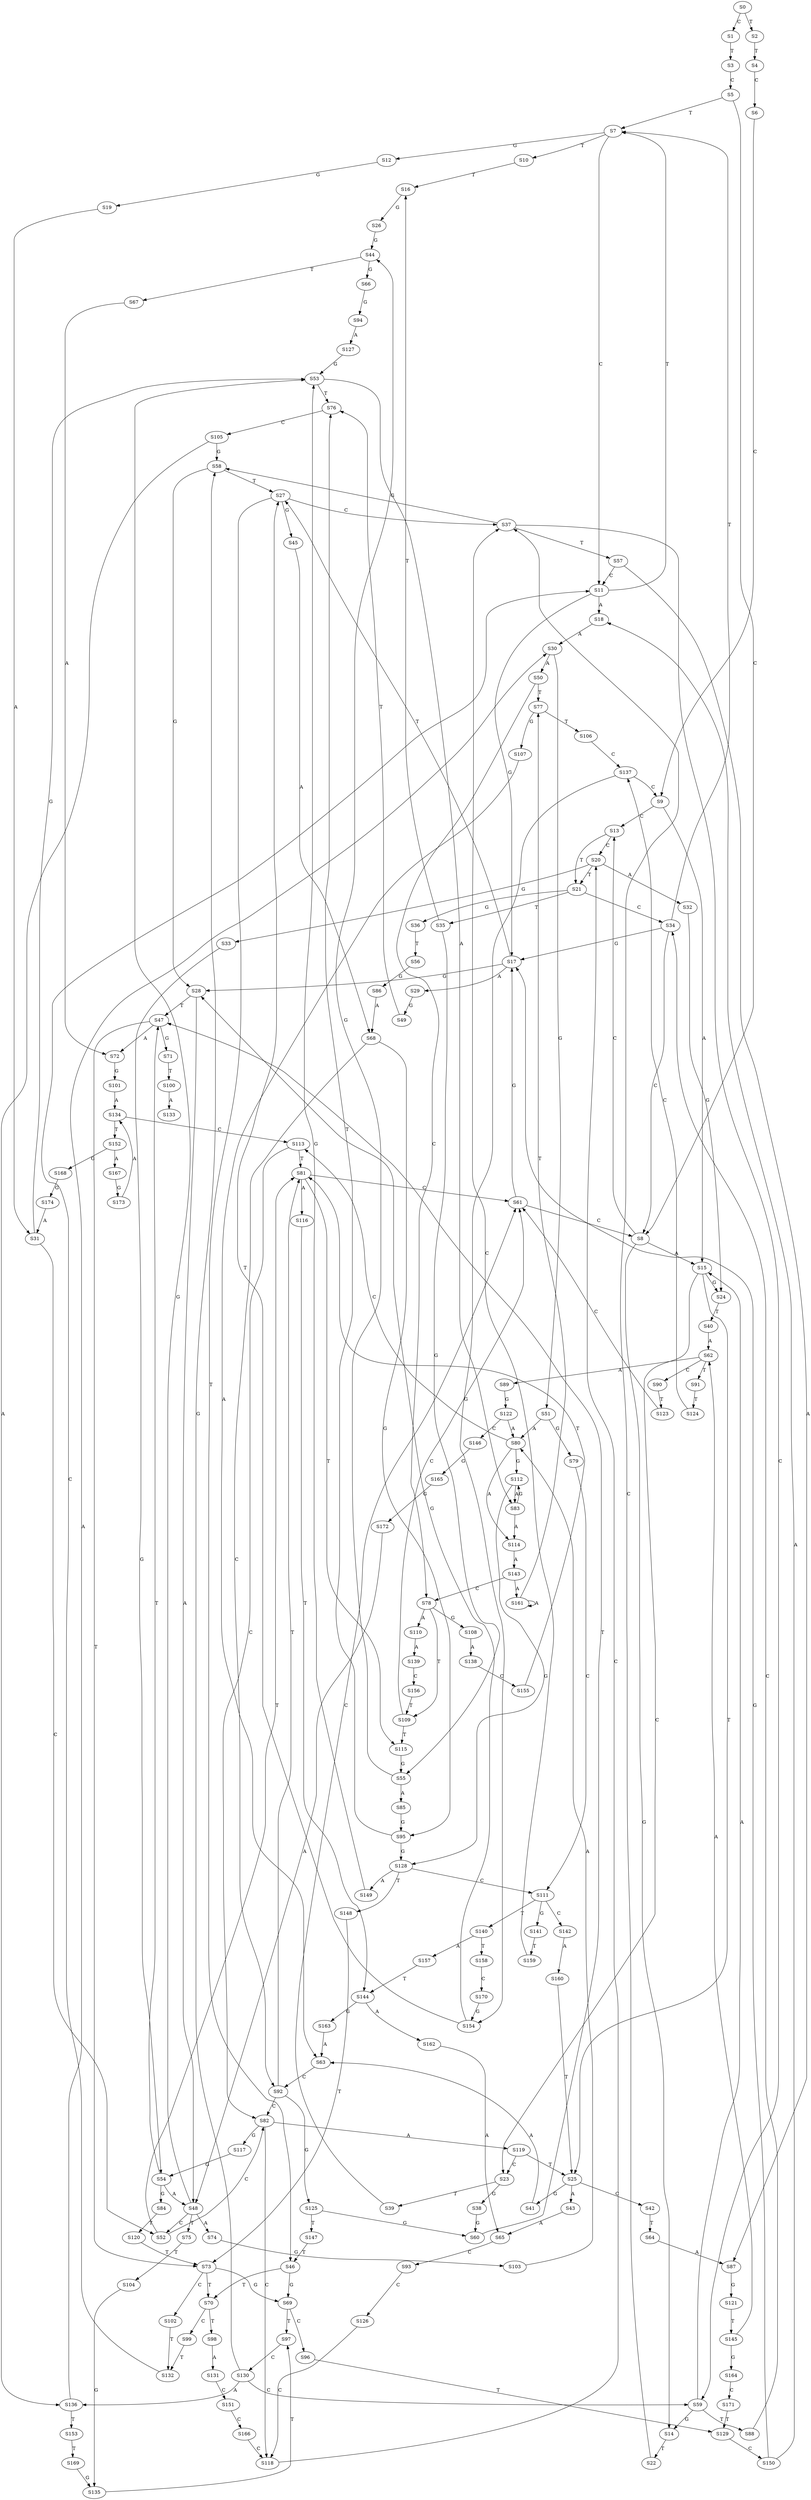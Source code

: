 strict digraph  {
	S0 -> S1 [ label = C ];
	S0 -> S2 [ label = T ];
	S1 -> S3 [ label = T ];
	S2 -> S4 [ label = T ];
	S3 -> S5 [ label = C ];
	S4 -> S6 [ label = C ];
	S5 -> S7 [ label = T ];
	S5 -> S8 [ label = C ];
	S6 -> S9 [ label = C ];
	S7 -> S10 [ label = T ];
	S7 -> S11 [ label = C ];
	S7 -> S12 [ label = G ];
	S8 -> S13 [ label = C ];
	S8 -> S14 [ label = G ];
	S8 -> S15 [ label = A ];
	S9 -> S15 [ label = A ];
	S9 -> S13 [ label = C ];
	S10 -> S16 [ label = T ];
	S11 -> S7 [ label = T ];
	S11 -> S17 [ label = G ];
	S11 -> S18 [ label = A ];
	S12 -> S19 [ label = G ];
	S13 -> S20 [ label = C ];
	S13 -> S21 [ label = T ];
	S14 -> S22 [ label = T ];
	S15 -> S23 [ label = C ];
	S15 -> S24 [ label = G ];
	S15 -> S25 [ label = T ];
	S16 -> S26 [ label = G ];
	S17 -> S27 [ label = T ];
	S17 -> S28 [ label = G ];
	S17 -> S29 [ label = A ];
	S18 -> S30 [ label = A ];
	S19 -> S31 [ label = A ];
	S20 -> S21 [ label = T ];
	S20 -> S32 [ label = A ];
	S20 -> S33 [ label = G ];
	S21 -> S34 [ label = C ];
	S21 -> S35 [ label = T ];
	S21 -> S36 [ label = G ];
	S22 -> S37 [ label = C ];
	S23 -> S38 [ label = G ];
	S23 -> S39 [ label = T ];
	S24 -> S40 [ label = T ];
	S25 -> S41 [ label = G ];
	S25 -> S42 [ label = C ];
	S25 -> S43 [ label = A ];
	S26 -> S44 [ label = G ];
	S27 -> S45 [ label = G ];
	S27 -> S37 [ label = C ];
	S27 -> S46 [ label = T ];
	S28 -> S47 [ label = T ];
	S28 -> S48 [ label = A ];
	S29 -> S49 [ label = G ];
	S30 -> S50 [ label = A ];
	S30 -> S51 [ label = G ];
	S31 -> S52 [ label = C ];
	S31 -> S53 [ label = G ];
	S32 -> S24 [ label = G ];
	S33 -> S54 [ label = G ];
	S34 -> S17 [ label = G ];
	S34 -> S8 [ label = C ];
	S34 -> S7 [ label = T ];
	S35 -> S55 [ label = G ];
	S35 -> S16 [ label = T ];
	S36 -> S56 [ label = T ];
	S37 -> S57 [ label = T ];
	S37 -> S58 [ label = G ];
	S37 -> S59 [ label = C ];
	S38 -> S60 [ label = G ];
	S39 -> S61 [ label = C ];
	S40 -> S62 [ label = A ];
	S41 -> S63 [ label = A ];
	S42 -> S64 [ label = T ];
	S43 -> S65 [ label = A ];
	S44 -> S66 [ label = G ];
	S44 -> S67 [ label = T ];
	S45 -> S68 [ label = A ];
	S46 -> S69 [ label = G ];
	S46 -> S70 [ label = T ];
	S47 -> S71 [ label = G ];
	S47 -> S72 [ label = A ];
	S47 -> S73 [ label = T ];
	S48 -> S74 [ label = A ];
	S48 -> S52 [ label = C ];
	S48 -> S75 [ label = T ];
	S48 -> S53 [ label = G ];
	S49 -> S76 [ label = T ];
	S50 -> S77 [ label = T ];
	S50 -> S78 [ label = C ];
	S51 -> S79 [ label = G ];
	S51 -> S80 [ label = A ];
	S52 -> S81 [ label = T ];
	S52 -> S82 [ label = C ];
	S53 -> S83 [ label = A ];
	S53 -> S76 [ label = T ];
	S54 -> S84 [ label = G ];
	S54 -> S47 [ label = T ];
	S54 -> S48 [ label = A ];
	S55 -> S85 [ label = A ];
	S55 -> S44 [ label = G ];
	S56 -> S86 [ label = G ];
	S57 -> S87 [ label = A ];
	S57 -> S11 [ label = C ];
	S58 -> S28 [ label = G ];
	S58 -> S27 [ label = T ];
	S59 -> S14 [ label = G ];
	S59 -> S15 [ label = A ];
	S59 -> S88 [ label = T ];
	S60 -> S47 [ label = T ];
	S61 -> S8 [ label = C ];
	S61 -> S17 [ label = G ];
	S62 -> S89 [ label = A ];
	S62 -> S90 [ label = C ];
	S62 -> S91 [ label = T ];
	S63 -> S92 [ label = C ];
	S64 -> S87 [ label = A ];
	S65 -> S93 [ label = C ];
	S66 -> S94 [ label = G ];
	S67 -> S72 [ label = A ];
	S68 -> S92 [ label = C ];
	S68 -> S95 [ label = G ];
	S69 -> S96 [ label = C ];
	S69 -> S97 [ label = T ];
	S70 -> S98 [ label = T ];
	S70 -> S99 [ label = C ];
	S71 -> S100 [ label = T ];
	S72 -> S101 [ label = G ];
	S73 -> S69 [ label = G ];
	S73 -> S70 [ label = T ];
	S73 -> S102 [ label = C ];
	S74 -> S103 [ label = G ];
	S75 -> S104 [ label = T ];
	S76 -> S105 [ label = C ];
	S77 -> S106 [ label = T ];
	S77 -> S107 [ label = G ];
	S78 -> S108 [ label = G ];
	S78 -> S109 [ label = T ];
	S78 -> S110 [ label = A ];
	S79 -> S111 [ label = C ];
	S80 -> S112 [ label = G ];
	S80 -> S113 [ label = C ];
	S80 -> S114 [ label = A ];
	S81 -> S115 [ label = T ];
	S81 -> S61 [ label = C ];
	S81 -> S116 [ label = A ];
	S82 -> S117 [ label = G ];
	S82 -> S118 [ label = C ];
	S82 -> S119 [ label = A ];
	S83 -> S114 [ label = A ];
	S83 -> S112 [ label = G ];
	S84 -> S120 [ label = T ];
	S85 -> S95 [ label = G ];
	S86 -> S68 [ label = A ];
	S87 -> S121 [ label = G ];
	S88 -> S34 [ label = C ];
	S89 -> S122 [ label = G ];
	S90 -> S123 [ label = T ];
	S91 -> S124 [ label = T ];
	S92 -> S125 [ label = G ];
	S92 -> S82 [ label = C ];
	S92 -> S81 [ label = T ];
	S93 -> S126 [ label = C ];
	S94 -> S127 [ label = A ];
	S95 -> S76 [ label = T ];
	S95 -> S128 [ label = G ];
	S96 -> S129 [ label = T ];
	S97 -> S130 [ label = C ];
	S98 -> S131 [ label = A ];
	S99 -> S132 [ label = T ];
	S100 -> S133 [ label = A ];
	S101 -> S134 [ label = A ];
	S102 -> S132 [ label = T ];
	S103 -> S80 [ label = A ];
	S104 -> S135 [ label = G ];
	S105 -> S136 [ label = A ];
	S105 -> S58 [ label = G ];
	S106 -> S137 [ label = C ];
	S107 -> S63 [ label = A ];
	S108 -> S138 [ label = A ];
	S109 -> S61 [ label = C ];
	S109 -> S115 [ label = T ];
	S110 -> S139 [ label = A ];
	S111 -> S140 [ label = T ];
	S111 -> S141 [ label = G ];
	S111 -> S142 [ label = C ];
	S112 -> S83 [ label = A ];
	S112 -> S128 [ label = G ];
	S113 -> S82 [ label = C ];
	S113 -> S81 [ label = T ];
	S114 -> S143 [ label = A ];
	S115 -> S55 [ label = G ];
	S116 -> S144 [ label = T ];
	S117 -> S54 [ label = G ];
	S118 -> S20 [ label = C ];
	S119 -> S25 [ label = T ];
	S119 -> S23 [ label = C ];
	S120 -> S73 [ label = T ];
	S121 -> S145 [ label = T ];
	S122 -> S80 [ label = A ];
	S122 -> S146 [ label = C ];
	S123 -> S61 [ label = C ];
	S124 -> S137 [ label = C ];
	S125 -> S147 [ label = T ];
	S125 -> S60 [ label = G ];
	S126 -> S118 [ label = C ];
	S127 -> S53 [ label = G ];
	S128 -> S111 [ label = C ];
	S128 -> S148 [ label = T ];
	S128 -> S149 [ label = A ];
	S129 -> S150 [ label = C ];
	S130 -> S59 [ label = C ];
	S130 -> S136 [ label = A ];
	S130 -> S58 [ label = G ];
	S131 -> S151 [ label = C ];
	S132 -> S11 [ label = C ];
	S134 -> S113 [ label = C ];
	S134 -> S152 [ label = T ];
	S135 -> S97 [ label = T ];
	S136 -> S153 [ label = T ];
	S136 -> S30 [ label = A ];
	S137 -> S9 [ label = C ];
	S137 -> S154 [ label = G ];
	S138 -> S155 [ label = C ];
	S139 -> S156 [ label = C ];
	S140 -> S157 [ label = A ];
	S140 -> S158 [ label = T ];
	S141 -> S159 [ label = T ];
	S142 -> S160 [ label = A ];
	S143 -> S78 [ label = C ];
	S143 -> S161 [ label = A ];
	S144 -> S162 [ label = A ];
	S144 -> S163 [ label = G ];
	S145 -> S164 [ label = G ];
	S145 -> S62 [ label = A ];
	S146 -> S165 [ label = G ];
	S147 -> S46 [ label = T ];
	S148 -> S73 [ label = T ];
	S149 -> S53 [ label = G ];
	S150 -> S18 [ label = A ];
	S150 -> S17 [ label = G ];
	S151 -> S166 [ label = C ];
	S152 -> S167 [ label = A ];
	S152 -> S168 [ label = G ];
	S153 -> S169 [ label = T ];
	S154 -> S27 [ label = T ];
	S154 -> S28 [ label = G ];
	S155 -> S81 [ label = T ];
	S156 -> S109 [ label = T ];
	S157 -> S144 [ label = T ];
	S158 -> S170 [ label = C ];
	S159 -> S37 [ label = C ];
	S160 -> S25 [ label = T ];
	S161 -> S77 [ label = T ];
	S161 -> S161 [ label = A ];
	S162 -> S65 [ label = A ];
	S163 -> S63 [ label = A ];
	S164 -> S171 [ label = C ];
	S165 -> S172 [ label = G ];
	S166 -> S118 [ label = C ];
	S167 -> S173 [ label = G ];
	S168 -> S174 [ label = G ];
	S169 -> S135 [ label = G ];
	S170 -> S154 [ label = G ];
	S171 -> S129 [ label = T ];
	S172 -> S48 [ label = A ];
	S173 -> S134 [ label = A ];
	S174 -> S31 [ label = A ];
}
